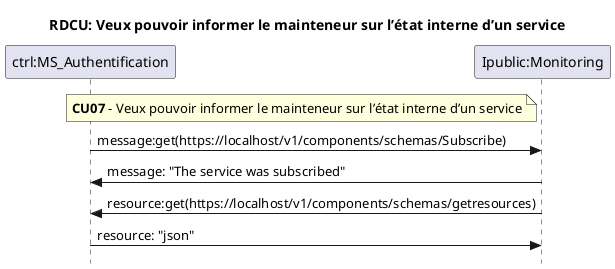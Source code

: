 @startuml
title RDCU: Veux pouvoir informer le mainteneur sur l’état interne d’un service
skinparam Style strictuml

participant "ctrl:MS_Authentification" as ctrl
participant "Ipublic:Monitoring" as Ipublic

note left of Ipublic:**CU07** - Veux pouvoir informer le mainteneur sur l’état interne d’un service
ctrl -> Ipublic: message:get(https://localhost/v1/components/schemas/Subscribe) 
Ipublic -> ctrl: message: "The service was subscribed"
Ipublic -> ctrl: resource:get(https://localhost/v1/components/schemas/getresources) 
ctrl ->Ipublic : resource: "json"

@enduml